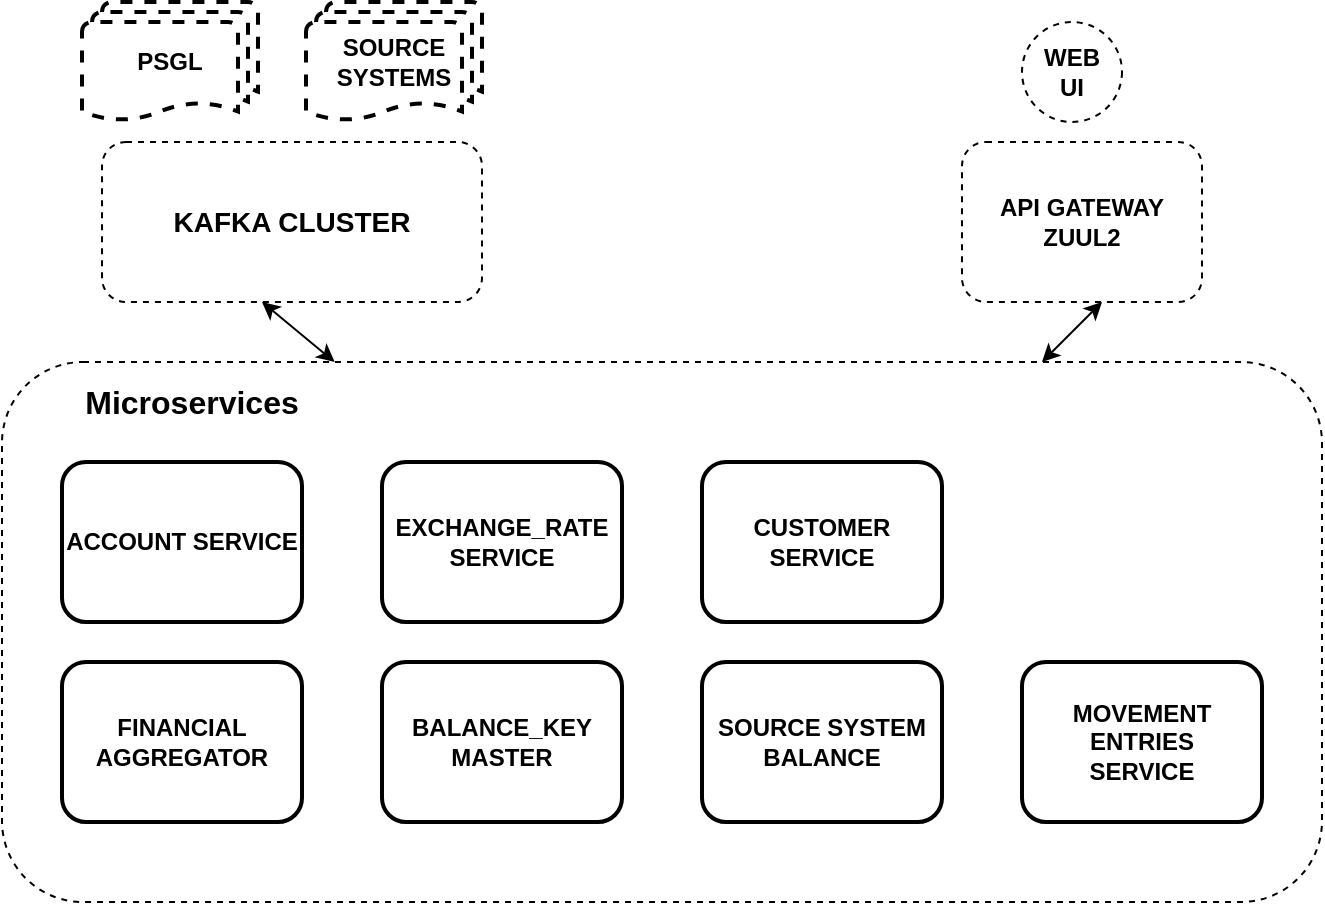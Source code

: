 <mxfile pages="1" version="11.2.2" type="github"><diagram id="vtivi0a4cqGz-XkjB8cN" name="Page-1"><mxGraphModel dx="946" dy="568" grid="1" gridSize="10" guides="1" tooltips="1" connect="1" arrows="1" fold="1" page="1" pageScale="1" pageWidth="827" pageHeight="1169" math="0" shadow="0"><root><mxCell id="0"/><mxCell id="1" parent="0"/><mxCell id="q_hI32JW0z2Q12_HPcQ8-14" value="" style="rounded=1;whiteSpace=wrap;html=1;strokeWidth=1;dashed=1;" parent="1" vertex="1"><mxGeometry x="50" y="190" width="660" height="270" as="geometry"/></mxCell><mxCell id="q_hI32JW0z2Q12_HPcQ8-2" value="&lt;font style=&quot;font-size: 14px&quot;&gt;&lt;b&gt;KAFKA CLUSTER&lt;/b&gt;&lt;/font&gt;" style="rounded=1;whiteSpace=wrap;html=1;dashed=1;" parent="1" vertex="1"><mxGeometry x="100" y="80" width="190" height="80" as="geometry"/></mxCell><mxCell id="q_hI32JW0z2Q12_HPcQ8-3" value="&lt;b&gt;ACCOUNT SERVICE&lt;/b&gt;" style="rounded=1;whiteSpace=wrap;html=1;strokeWidth=2;" parent="1" vertex="1"><mxGeometry x="80" y="240" width="120" height="80" as="geometry"/></mxCell><mxCell id="q_hI32JW0z2Q12_HPcQ8-4" value="&lt;b&gt;EXCHANGE_RATE&lt;br&gt;SERVICE&lt;/b&gt;" style="rounded=1;whiteSpace=wrap;html=1;strokeWidth=2;" parent="1" vertex="1"><mxGeometry x="240" y="240" width="120" height="80" as="geometry"/></mxCell><mxCell id="q_hI32JW0z2Q12_HPcQ8-5" value="&lt;b&gt;API GATEWAY&lt;br&gt;ZUUL2&lt;br&gt;&lt;/b&gt;" style="rounded=1;whiteSpace=wrap;html=1;strokeWidth=1;dashed=1;" parent="1" vertex="1"><mxGeometry x="530" y="80" width="120" height="80" as="geometry"/></mxCell><mxCell id="q_hI32JW0z2Q12_HPcQ8-7" value="&lt;b&gt;PSGL&lt;/b&gt;" style="strokeWidth=2;html=1;shape=mxgraph.flowchart.multi-document;whiteSpace=wrap;dashed=1;" parent="1" vertex="1"><mxGeometry x="90" y="10" width="88" height="60" as="geometry"/></mxCell><mxCell id="q_hI32JW0z2Q12_HPcQ8-8" value="&lt;b&gt;SOURCE SYSTEMS&lt;/b&gt;" style="strokeWidth=2;html=1;shape=mxgraph.flowchart.multi-document;whiteSpace=wrap;dashed=1;" parent="1" vertex="1"><mxGeometry x="202" y="10" width="88" height="60" as="geometry"/></mxCell><mxCell id="q_hI32JW0z2Q12_HPcQ8-9" value="&lt;b&gt;CUSTOMER SERVICE&lt;/b&gt;" style="rounded=1;whiteSpace=wrap;html=1;strokeWidth=2;" parent="1" vertex="1"><mxGeometry x="400" y="240" width="120" height="80" as="geometry"/></mxCell><mxCell id="q_hI32JW0z2Q12_HPcQ8-10" value="&lt;b&gt;MOVEMENT ENTRIES&lt;br&gt;SERVICE&lt;/b&gt;" style="rounded=1;whiteSpace=wrap;html=1;strokeWidth=2;" parent="1" vertex="1"><mxGeometry x="560" y="340" width="120" height="80" as="geometry"/></mxCell><mxCell id="q_hI32JW0z2Q12_HPcQ8-11" value="&lt;b&gt;FINANCIAL AGGREGATOR&lt;/b&gt;" style="rounded=1;whiteSpace=wrap;html=1;strokeWidth=2;" parent="1" vertex="1"><mxGeometry x="80" y="340" width="120" height="80" as="geometry"/></mxCell><mxCell id="q_hI32JW0z2Q12_HPcQ8-12" value="&lt;b&gt;BALANCE_KEY MASTER&lt;/b&gt;" style="rounded=1;whiteSpace=wrap;html=1;strokeWidth=2;" parent="1" vertex="1"><mxGeometry x="240" y="340" width="120" height="80" as="geometry"/></mxCell><mxCell id="q_hI32JW0z2Q12_HPcQ8-13" value="&lt;b&gt;SOURCE SYSTEM BALANCE &lt;br&gt;&lt;/b&gt;" style="rounded=1;whiteSpace=wrap;html=1;strokeWidth=2;" parent="1" vertex="1"><mxGeometry x="400" y="340" width="120" height="80" as="geometry"/></mxCell><mxCell id="q_hI32JW0z2Q12_HPcQ8-15" value="&lt;b&gt;&lt;font style=&quot;font-size: 16px&quot;&gt;Microservices&lt;/font&gt;&lt;/b&gt;" style="text;html=1;strokeColor=none;fillColor=none;align=center;verticalAlign=middle;whiteSpace=wrap;rounded=0;dashed=1;" parent="1" vertex="1"><mxGeometry x="80" y="200" width="130" height="20" as="geometry"/></mxCell><mxCell id="q_hI32JW0z2Q12_HPcQ8-22" value="" style="endArrow=classic;startArrow=classic;html=1;" parent="1" source="q_hI32JW0z2Q12_HPcQ8-14" edge="1"><mxGeometry width="50" height="50" relative="1" as="geometry"><mxPoint x="140" y="200" as="sourcePoint"/><mxPoint x="180" y="160" as="targetPoint"/></mxGeometry></mxCell><mxCell id="q_hI32JW0z2Q12_HPcQ8-23" value="" style="endArrow=classic;startArrow=classic;html=1;" parent="1" edge="1"><mxGeometry width="50" height="50" relative="1" as="geometry"><mxPoint x="570" y="190" as="sourcePoint"/><mxPoint x="600" y="160" as="targetPoint"/></mxGeometry></mxCell><mxCell id="jLlbVH75H5TSlzr_rwQb-1" value="&lt;b&gt;WEB &lt;br&gt;UI&lt;/b&gt;" style="ellipse;whiteSpace=wrap;html=1;aspect=fixed;dashed=1;" vertex="1" parent="1"><mxGeometry x="560" y="20" width="50" height="50" as="geometry"/></mxCell></root></mxGraphModel></diagram></mxfile>